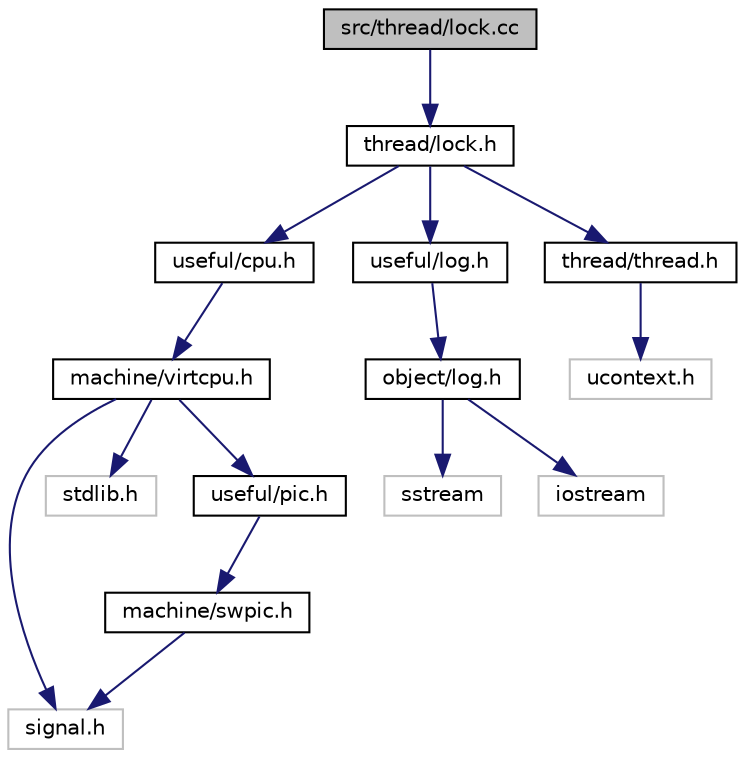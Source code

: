 digraph G
{
  bgcolor="transparent";
  edge [fontname="Helvetica",fontsize="10",labelfontname="Helvetica",labelfontsize="10"];
  node [fontname="Helvetica",fontsize="10",shape=record];
  Node1 [label="src/thread/lock.cc",height=0.2,width=0.4,color="black", fillcolor="grey75", style="filled" fontcolor="black"];
  Node1 -> Node2 [color="midnightblue",fontsize="10",style="solid",fontname="Helvetica"];
  Node2 [label="thread/lock.h",height=0.2,width=0.4,color="black",URL="$lock_8h.html"];
  Node2 -> Node3 [color="midnightblue",fontsize="10",style="solid",fontname="Helvetica"];
  Node3 [label="useful/cpu.h",height=0.2,width=0.4,color="black",URL="$cpu_8h.html",tooltip="help include file for use of global declared variable cpu, declared in main.cc"];
  Node3 -> Node4 [color="midnightblue",fontsize="10",style="solid",fontname="Helvetica"];
  Node4 [label="machine/virtcpu.h",height=0.2,width=0.4,color="black",URL="$virtcpu_8h.html"];
  Node4 -> Node5 [color="midnightblue",fontsize="10",style="solid",fontname="Helvetica"];
  Node5 [label="signal.h",height=0.2,width=0.4,color="grey75"];
  Node4 -> Node6 [color="midnightblue",fontsize="10",style="solid",fontname="Helvetica"];
  Node6 [label="stdlib.h",height=0.2,width=0.4,color="grey75"];
  Node4 -> Node7 [color="midnightblue",fontsize="10",style="solid",fontname="Helvetica"];
  Node7 [label="useful/pic.h",height=0.2,width=0.4,color="black",URL="$pic_8h.html"];
  Node7 -> Node8 [color="midnightblue",fontsize="10",style="solid",fontname="Helvetica"];
  Node8 [label="machine/swpic.h",height=0.2,width=0.4,color="black",URL="$swpic_8h.html"];
  Node8 -> Node5 [color="midnightblue",fontsize="10",style="solid",fontname="Helvetica"];
  Node2 -> Node9 [color="midnightblue",fontsize="10",style="solid",fontname="Helvetica"];
  Node9 [label="useful/log.h",height=0.2,width=0.4,color="black",URL="$useful_2log_8h.html"];
  Node9 -> Node10 [color="midnightblue",fontsize="10",style="solid",fontname="Helvetica"];
  Node10 [label="object/log.h",height=0.2,width=0.4,color="black",URL="$object_2log_8h.html"];
  Node10 -> Node11 [color="midnightblue",fontsize="10",style="solid",fontname="Helvetica"];
  Node11 [label="sstream",height=0.2,width=0.4,color="grey75"];
  Node10 -> Node12 [color="midnightblue",fontsize="10",style="solid",fontname="Helvetica"];
  Node12 [label="iostream",height=0.2,width=0.4,color="grey75"];
  Node2 -> Node13 [color="midnightblue",fontsize="10",style="solid",fontname="Helvetica"];
  Node13 [label="thread/thread.h",height=0.2,width=0.4,color="black",URL="$thread_8h.html"];
  Node13 -> Node14 [color="midnightblue",fontsize="10",style="solid",fontname="Helvetica"];
  Node14 [label="ucontext.h",height=0.2,width=0.4,color="grey75"];
}
